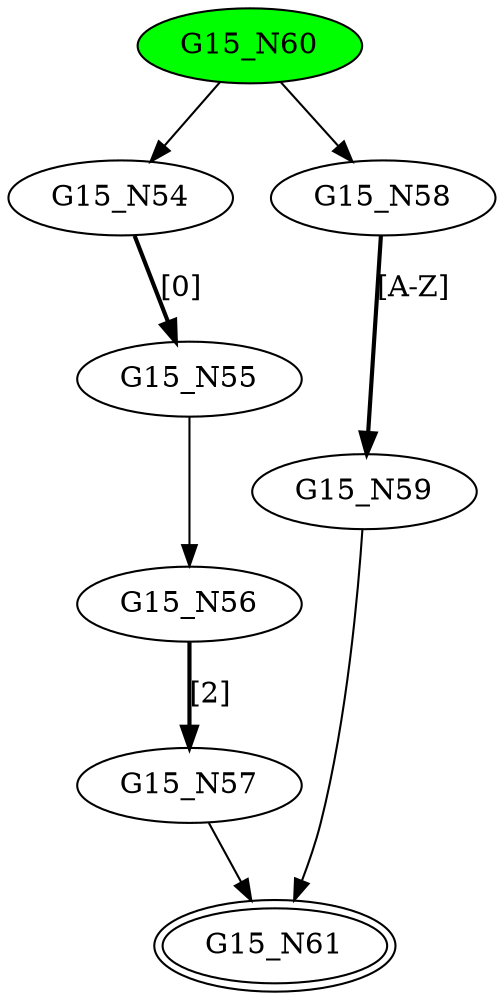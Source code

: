 digraph G15{
"G15_N54";
"G15_N55";
"G15_N56";
"G15_N57";
"G15_N58";
"G15_N59";
"G15_N60" [style=filled,fillcolor=green];
"G15_N61" [peripheries=2];
"G15_N54"->"G15_N55" [style = bold, label = "[0]"];
"G15_N56"->"G15_N57" [style = bold, label = "[2]"];
"G15_N55"->"G15_N56";
"G15_N58"->"G15_N59" [style = bold, label = "[A-Z]"];
"G15_N60"->"G15_N54";
"G15_N60"->"G15_N58";
"G15_N59"->"G15_N61";
"G15_N57"->"G15_N61";
}

